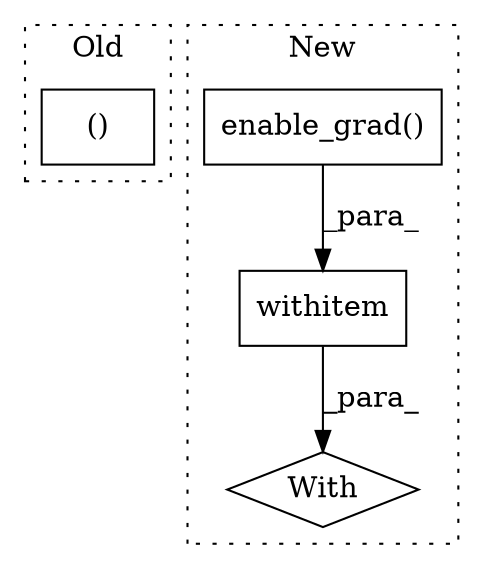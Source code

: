 digraph G {
subgraph cluster0 {
1 [label="()" a="54" s="1086" l="13" shape="box"];
label = "Old";
style="dotted";
}
subgraph cluster1 {
2 [label="enable_grad()" a="75" s="937" l="19" shape="box"];
3 [label="With" a="39" s="932,942" l="5,29" shape="diamond"];
4 [label="withitem" a="49" s="937" l="5" shape="box"];
label = "New";
style="dotted";
}
2 -> 4 [label="_para_"];
4 -> 3 [label="_para_"];
}